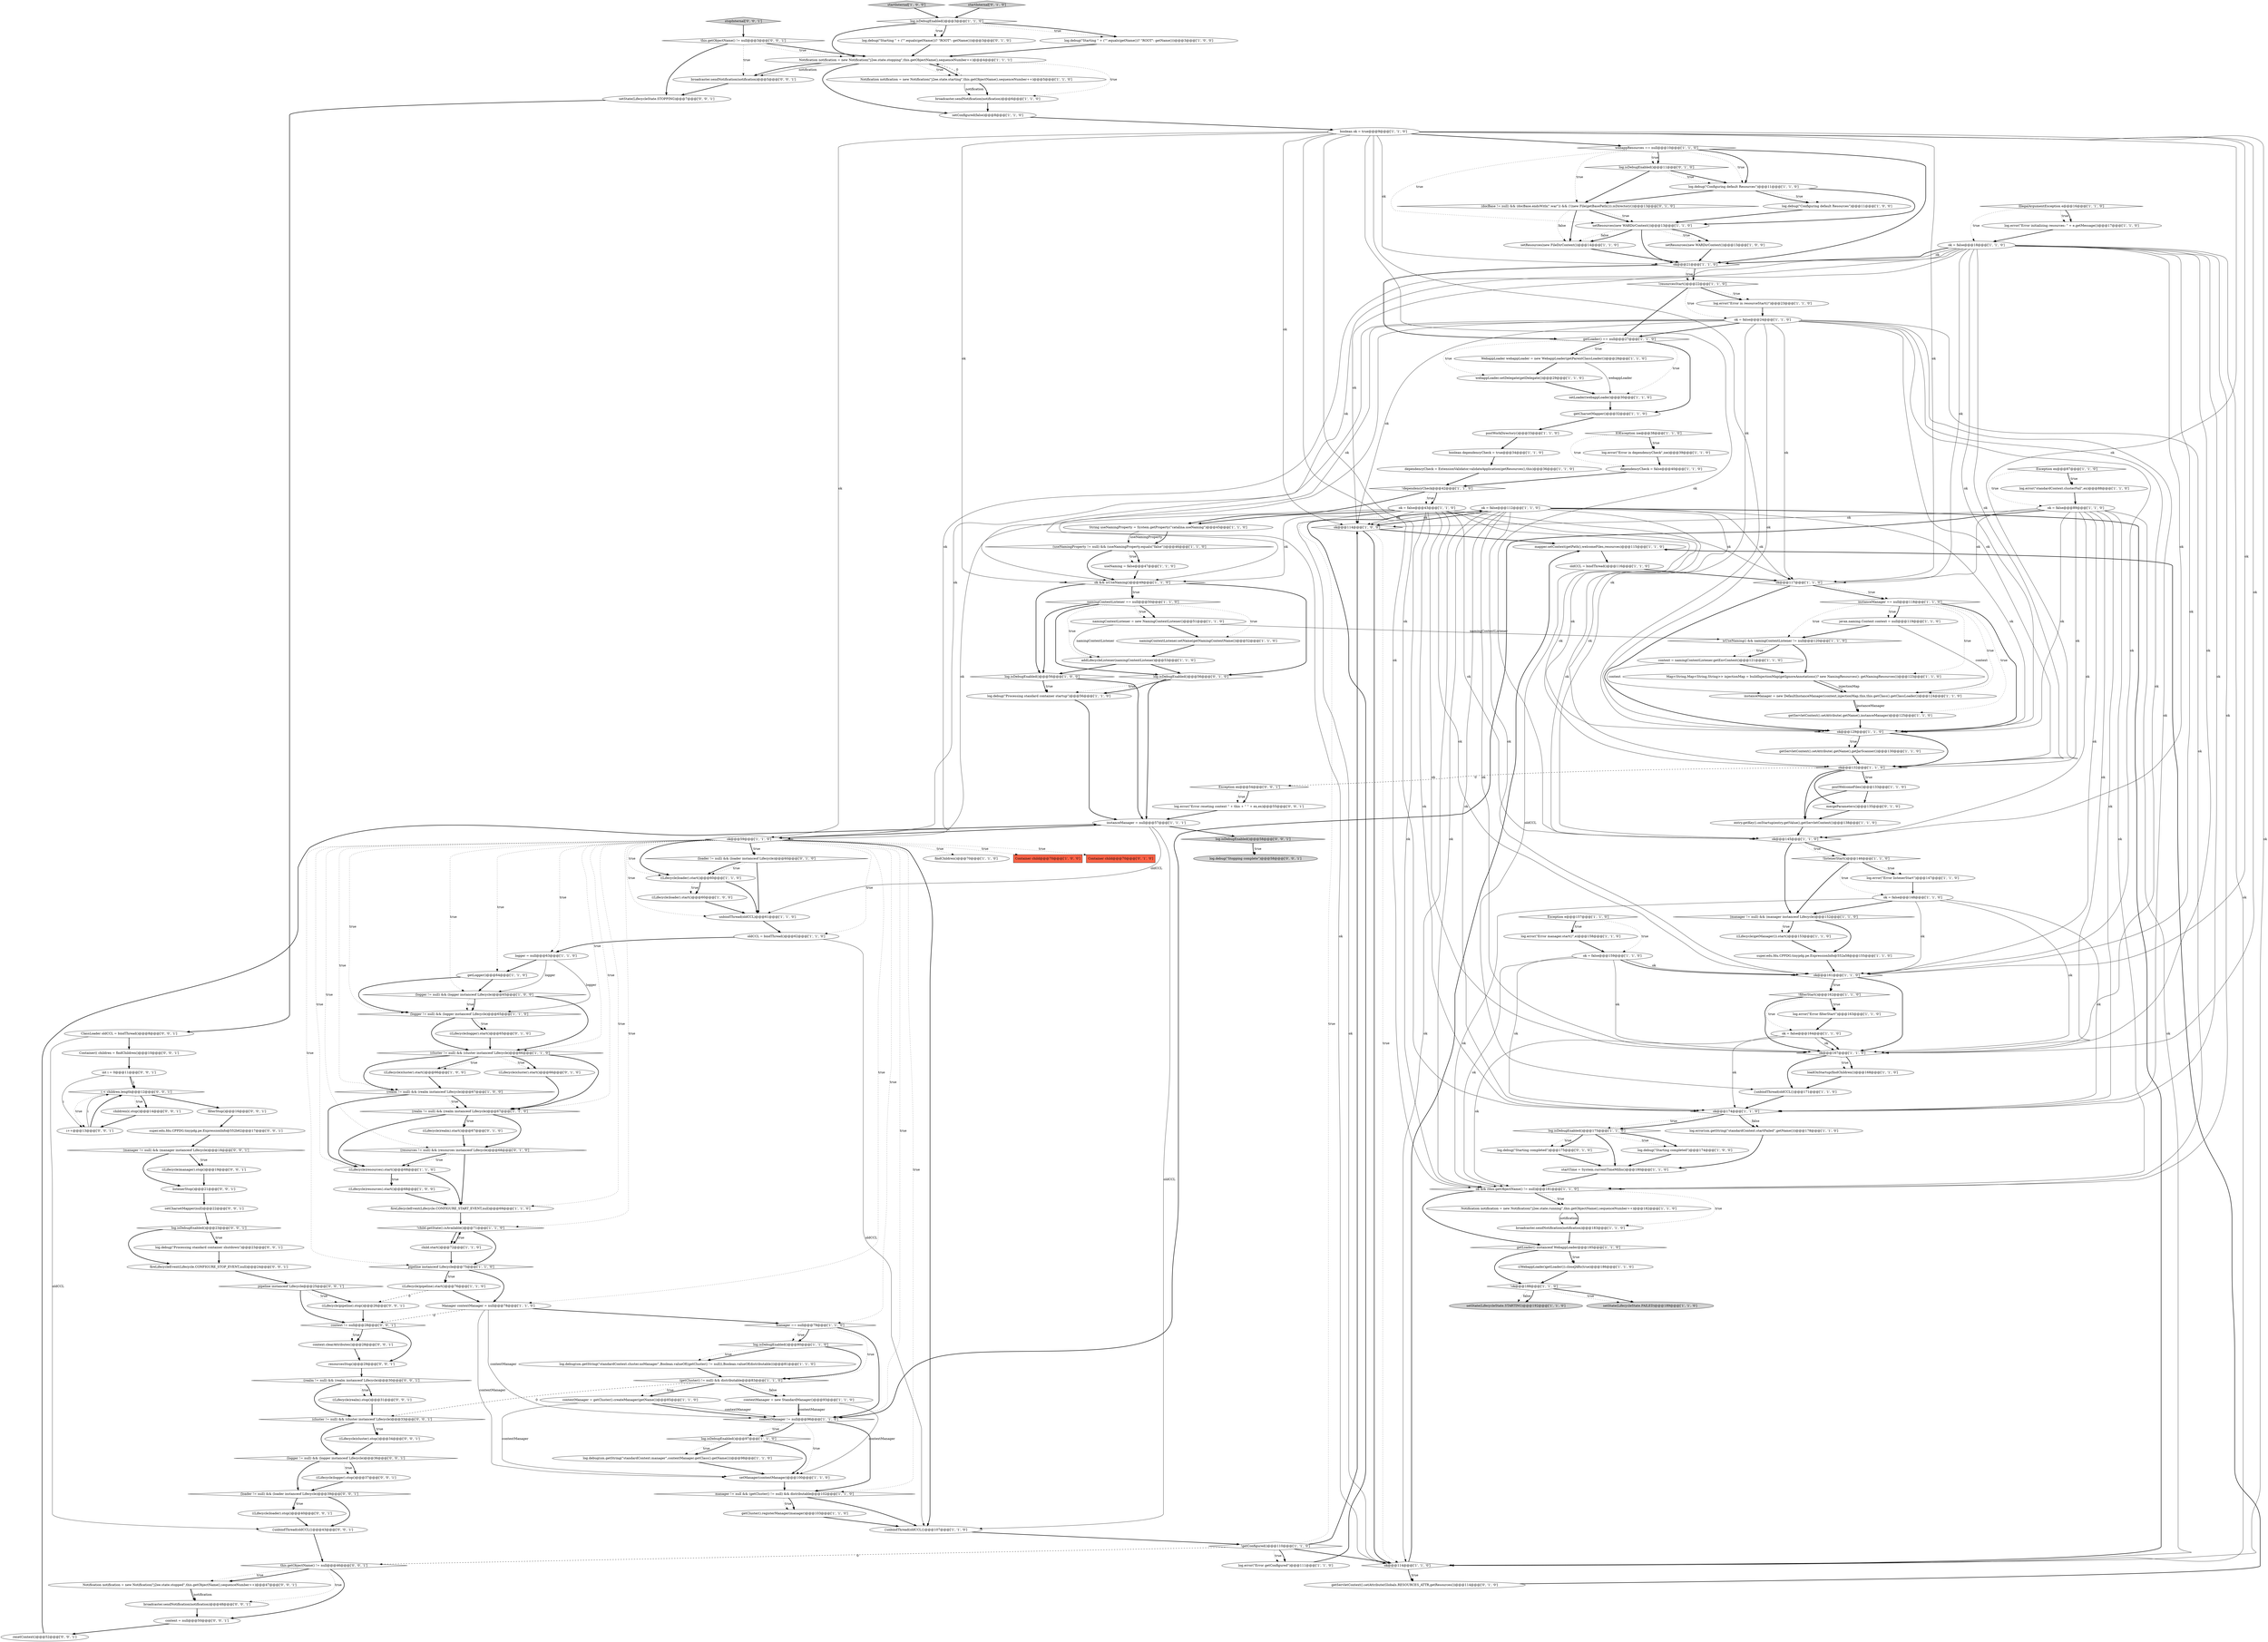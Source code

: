 digraph {
55 [style = filled, label = "log.error(\"Error filterStart\")@@@163@@@['1', '1', '0']", fillcolor = white, shape = ellipse image = "AAA0AAABBB1BBB"];
63 [style = filled, label = "{unbindThread(oldCCL)}@@@107@@@['1', '1', '0']", fillcolor = white, shape = ellipse image = "AAA0AAABBB1BBB"];
17 [style = filled, label = "((Lifecycle)getManager()).start()@@@153@@@['1', '1', '0']", fillcolor = white, shape = ellipse image = "AAA0AAABBB1BBB"];
92 [style = filled, label = "log.debug(sm.getString(\"standardContext.cluster.noManager\",Boolean.valueOf((getCluster() != null)),Boolean.valueOf(distributable)))@@@81@@@['1', '1', '0']", fillcolor = white, shape = ellipse image = "AAA0AAABBB1BBB"];
6 [style = filled, label = "log.isDebugEnabled()@@@56@@@['1', '0', '0']", fillcolor = white, shape = diamond image = "AAA0AAABBB1BBB"];
157 [style = filled, label = "Exception ex@@@54@@@['0', '0', '1']", fillcolor = white, shape = diamond image = "AAA0AAABBB3BBB"];
80 [style = filled, label = "findChildren()@@@70@@@['1', '1', '0']", fillcolor = white, shape = ellipse image = "AAA0AAABBB1BBB"];
130 [style = filled, label = "(logger != null) && (logger instanceof Lifecycle)@@@65@@@['1', '1', '0']", fillcolor = white, shape = diamond image = "AAA0AAABBB1BBB"];
18 [style = filled, label = "ok = false@@@112@@@['1', '1', '0']", fillcolor = white, shape = ellipse image = "AAA0AAABBB1BBB"];
33 [style = filled, label = "ok = false@@@43@@@['1', '1', '0']", fillcolor = white, shape = ellipse image = "AAA0AAABBB1BBB"];
90 [style = filled, label = "(cluster != null) && (cluster instanceof Lifecycle)@@@66@@@['1', '1', '0']", fillcolor = white, shape = diamond image = "AAA0AAABBB1BBB"];
82 [style = filled, label = "{unbindThread(oldCCL)}@@@171@@@['1', '1', '0']", fillcolor = white, shape = ellipse image = "AAA0AAABBB1BBB"];
162 [style = filled, label = "children(i(.stop()@@@14@@@['0', '0', '1']", fillcolor = white, shape = ellipse image = "AAA0AAABBB3BBB"];
67 [style = filled, label = "log.debug(\"Configuring default Resources\")@@@11@@@['1', '0', '0']", fillcolor = white, shape = ellipse image = "AAA0AAABBB1BBB"];
104 [style = filled, label = "log.isDebugEnabled()@@@175@@@['1', '1', '0']", fillcolor = white, shape = diamond image = "AAA0AAABBB1BBB"];
161 [style = filled, label = "i < children.length@@@12@@@['0', '0', '1']", fillcolor = white, shape = diamond image = "AAA0AAABBB3BBB"];
75 [style = filled, label = "getCharsetMapper()@@@32@@@['1', '1', '0']", fillcolor = white, shape = ellipse image = "AAA0AAABBB1BBB"];
123 [style = filled, label = "log.error(\"Error in resourceStart()\")@@@23@@@['1', '1', '0']", fillcolor = white, shape = ellipse image = "AAA0AAABBB1BBB"];
48 [style = filled, label = "!getConfigured()@@@110@@@['1', '1', '0']", fillcolor = white, shape = diamond image = "AAA0AAABBB1BBB"];
176 [style = filled, label = "listenerStop()@@@21@@@['0', '0', '1']", fillcolor = white, shape = ellipse image = "AAA0AAABBB3BBB"];
88 [style = filled, label = "log.error(sm.getString(\"standardContext.startFailed\",getName()))@@@178@@@['1', '1', '0']", fillcolor = white, shape = ellipse image = "AAA0AAABBB1BBB"];
189 [style = filled, label = "((Lifecycle)realm).stop()@@@31@@@['0', '0', '1']", fillcolor = white, shape = ellipse image = "AAA0AAABBB3BBB"];
147 [style = filled, label = "getServletContext().setAttribute(Globals.RESOURCES_ATTR,getResources())@@@114@@@['0', '1', '0']", fillcolor = white, shape = ellipse image = "AAA0AAABBB2BBB"];
173 [style = filled, label = "((Lifecycle)cluster).stop()@@@34@@@['0', '0', '1']", fillcolor = white, shape = ellipse image = "AAA0AAABBB3BBB"];
40 [style = filled, label = "(useNamingProperty != null) && (useNamingProperty.equals(\"false\"))@@@46@@@['1', '1', '0']", fillcolor = white, shape = diamond image = "AAA0AAABBB1BBB"];
12 [style = filled, label = "oldCCL = bindThread()@@@62@@@['1', '1', '0']", fillcolor = white, shape = ellipse image = "AAA0AAABBB1BBB"];
26 [style = filled, label = "log.debug(\"Starting completed\")@@@174@@@['1', '0', '0']", fillcolor = white, shape = ellipse image = "AAA0AAABBB1BBB"];
171 [style = filled, label = "log.error(\"Error reseting context \" + this + \" \" + ex,ex)@@@55@@@['0', '0', '1']", fillcolor = white, shape = ellipse image = "AAA0AAABBB3BBB"];
50 [style = filled, label = "Container child@@@70@@@['1', '0', '0']", fillcolor = tomato, shape = box image = "AAA0AAABBB1BBB"];
142 [style = filled, label = "log.debug(\"Starting \" + (\"\".equals(getName())? \"ROOT\": getName()))@@@3@@@['0', '1', '0']", fillcolor = white, shape = ellipse image = "AAA0AAABBB2BBB"];
74 [style = filled, label = "log.isDebugEnabled()@@@3@@@['1', '1', '0']", fillcolor = white, shape = diamond image = "AAA0AAABBB1BBB"];
121 [style = filled, label = "javax.naming.Context context = null@@@119@@@['1', '1', '0']", fillcolor = white, shape = ellipse image = "AAA0AAABBB1BBB"];
183 [style = filled, label = "(logger != null) && (logger instanceof Lifecycle)@@@36@@@['0', '0', '1']", fillcolor = white, shape = diamond image = "AAA0AAABBB3BBB"];
133 [style = filled, label = "instanceManager = new DefaultInstanceManager(context,injectionMap,this,this.getClass().getClassLoader())@@@124@@@['1', '1', '0']", fillcolor = white, shape = ellipse image = "AAA0AAABBB1BBB"];
66 [style = filled, label = "ok@@@114@@@['1', '0', '0']", fillcolor = white, shape = diamond image = "AAA0AAABBB1BBB"];
174 [style = filled, label = "resetContext()@@@52@@@['0', '0', '1']", fillcolor = white, shape = ellipse image = "AAA0AAABBB3BBB"];
7 [style = filled, label = "instanceManager == null@@@118@@@['1', '1', '0']", fillcolor = white, shape = diamond image = "AAA0AAABBB1BBB"];
187 [style = filled, label = "setCharsetMapper(null)@@@22@@@['0', '0', '1']", fillcolor = white, shape = ellipse image = "AAA0AAABBB3BBB"];
155 [style = filled, label = "broadcaster.sendNotification(notification)@@@5@@@['0', '0', '1']", fillcolor = white, shape = ellipse image = "AAA0AAABBB3BBB"];
164 [style = filled, label = "stopInternal['0', '0', '1']", fillcolor = lightgray, shape = diamond image = "AAA0AAABBB3BBB"];
120 [style = filled, label = "((Lifecycle)resources).start()@@@68@@@['1', '1', '0']", fillcolor = white, shape = ellipse image = "AAA0AAABBB1BBB"];
34 [style = filled, label = "startTime = System.currentTimeMillis()@@@180@@@['1', '1', '0']", fillcolor = white, shape = ellipse image = "AAA0AAABBB1BBB"];
56 [style = filled, label = "setManager(contextManager)@@@100@@@['1', '1', '0']", fillcolor = white, shape = ellipse image = "AAA0AAABBB1BBB"];
37 [style = filled, label = "IllegalArgumentException e@@@16@@@['1', '1', '0']", fillcolor = white, shape = diamond image = "AAA0AAABBB1BBB"];
105 [style = filled, label = "contextManager != null@@@96@@@['1', '1', '0']", fillcolor = white, shape = diamond image = "AAA0AAABBB1BBB"];
101 [style = filled, label = "setResources(new FileDirContext())@@@14@@@['1', '1', '0']", fillcolor = white, shape = ellipse image = "AAA0AAABBB1BBB"];
53 [style = filled, label = "ok = false@@@148@@@['1', '1', '0']", fillcolor = white, shape = ellipse image = "AAA0AAABBB1BBB"];
13 [style = filled, label = "!child.getState().isAvailable()@@@71@@@['1', '1', '0']", fillcolor = white, shape = diamond image = "AAA0AAABBB1BBB"];
41 [style = filled, label = "Notification notification = new Notification(\"j2ee.state.stopping\",this.getObjectName(),sequenceNumber++)@@@4@@@['1', '1', '1']", fillcolor = white, shape = ellipse image = "AAA0AAABBB1BBB"];
146 [style = filled, label = "log.debug(\"Starting completed\")@@@175@@@['0', '1', '0']", fillcolor = white, shape = ellipse image = "AAA0AAABBB2BBB"];
54 [style = filled, label = "WebappLoader webappLoader = new WebappLoader(getParentClassLoader())@@@28@@@['1', '1', '0']", fillcolor = white, shape = ellipse image = "AAA0AAABBB1BBB"];
79 [style = filled, label = "ok = false@@@18@@@['1', '1', '0']", fillcolor = white, shape = ellipse image = "AAA0AAABBB1BBB"];
150 [style = filled, label = "this.getObjectName() != null@@@3@@@['0', '0', '1']", fillcolor = white, shape = diamond image = "AAA0AAABBB3BBB"];
9 [style = filled, label = "ok@@@145@@@['1', '1', '0']", fillcolor = white, shape = diamond image = "AAA0AAABBB1BBB"];
140 [style = filled, label = "log.isDebugEnabled()@@@11@@@['0', '1', '0']", fillcolor = white, shape = diamond image = "AAA0AAABBB2BBB"];
14 [style = filled, label = "(realm != null) && (realm instanceof Lifecycle)@@@67@@@['1', '0', '0']", fillcolor = white, shape = diamond image = "AAA0AAABBB1BBB"];
98 [style = filled, label = "log.error(\"Error getConfigured\")@@@111@@@['1', '1', '0']", fillcolor = white, shape = ellipse image = "AAA0AAABBB1BBB"];
21 [style = filled, label = "useNaming = false@@@47@@@['1', '1', '0']", fillcolor = white, shape = ellipse image = "AAA0AAABBB1BBB"];
39 [style = filled, label = "startInternal['1', '0', '0']", fillcolor = lightgray, shape = diamond image = "AAA0AAABBB1BBB"];
62 [style = filled, label = "Map<String,Map<String,String>> injectionMap = buildInjectionMap(getIgnoreAnnotations()? new NamingResources(): getNamingResources())@@@123@@@['1', '1', '0']", fillcolor = white, shape = ellipse image = "AAA0AAABBB1BBB"];
154 [style = filled, label = "ClassLoader oldCCL = bindThread()@@@8@@@['0', '0', '1']", fillcolor = white, shape = ellipse image = "AAA0AAABBB3BBB"];
3 [style = filled, label = "!filterStart()@@@162@@@['1', '1', '0']", fillcolor = white, shape = diamond image = "AAA0AAABBB1BBB"];
15 [style = filled, label = "contextManager = getCluster().createManager(getName())@@@85@@@['1', '1', '0']", fillcolor = white, shape = ellipse image = "AAA0AAABBB1BBB"];
27 [style = filled, label = "log.debug(sm.getString(\"standardContext.manager\",contextManager.getClass().getName()))@@@98@@@['1', '1', '0']", fillcolor = white, shape = ellipse image = "AAA0AAABBB1BBB"];
72 [style = filled, label = "log.error(\"Error initializing resources: \" + e.getMessage())@@@17@@@['1', '1', '0']", fillcolor = white, shape = ellipse image = "AAA0AAABBB1BBB"];
100 [style = filled, label = "getCluster().registerManager(manager)@@@103@@@['1', '1', '0']", fillcolor = white, shape = ellipse image = "AAA0AAABBB1BBB"];
16 [style = filled, label = "((Lifecycle)pipeline).start()@@@76@@@['1', '1', '0']", fillcolor = white, shape = ellipse image = "AAA0AAABBB1BBB"];
134 [style = filled, label = "log.isDebugEnabled()@@@56@@@['0', '1', '0']", fillcolor = white, shape = diamond image = "AAA0AAABBB2BBB"];
119 [style = filled, label = "manager != null && (getCluster() != null) && distributable@@@102@@@['1', '1', '0']", fillcolor = white, shape = diamond image = "AAA0AAABBB1BBB"];
153 [style = filled, label = "log.debug(\"Stopping complete\")@@@58@@@['0', '0', '1']", fillcolor = lightgray, shape = ellipse image = "AAA0AAABBB3BBB"];
99 [style = filled, label = "(getCluster() != null) && distributable@@@83@@@['1', '1', '0']", fillcolor = white, shape = diamond image = "AAA0AAABBB1BBB"];
168 [style = filled, label = "((Lifecycle)pipeline).stop()@@@26@@@['0', '0', '1']", fillcolor = white, shape = ellipse image = "AAA0AAABBB3BBB"];
49 [style = filled, label = "mapper.setContext(getPath(),welcomeFiles,resources)@@@115@@@['1', '1', '0']", fillcolor = white, shape = ellipse image = "AAA0AAABBB1BBB"];
143 [style = filled, label = "mergeParameters()@@@135@@@['0', '1', '0']", fillcolor = white, shape = ellipse image = "AAA1AAABBB2BBB"];
160 [style = filled, label = "log.isDebugEnabled()@@@58@@@['0', '0', '1']", fillcolor = lightgray, shape = diamond image = "AAA0AAABBB3BBB"];
129 [style = filled, label = "log.debug(\"Processing standard container startup\")@@@56@@@['1', '1', '0']", fillcolor = white, shape = ellipse image = "AAA0AAABBB1BBB"];
22 [style = filled, label = "!listenerStart()@@@146@@@['1', '1', '0']", fillcolor = white, shape = diamond image = "AAA0AAABBB1BBB"];
145 [style = filled, label = "Container child@@@70@@@['0', '1', '0']", fillcolor = tomato, shape = box image = "AAA0AAABBB2BBB"];
70 [style = filled, label = "ok@@@129@@@['1', '1', '0']", fillcolor = white, shape = diamond image = "AAA0AAABBB1BBB"];
19 [style = filled, label = "ok && isUseNaming()@@@49@@@['1', '1', '0']", fillcolor = white, shape = diamond image = "AAA0AAABBB1BBB"];
30 [style = filled, label = "namingContextListener == null@@@50@@@['1', '1', '0']", fillcolor = white, shape = diamond image = "AAA0AAABBB1BBB"];
141 [style = filled, label = "(loader != null) && (loader instanceof Lifecycle)@@@60@@@['0', '1', '0']", fillcolor = white, shape = diamond image = "AAA0AAABBB2BBB"];
180 [style = filled, label = "{unbindThread(oldCCL)}@@@43@@@['0', '0', '1']", fillcolor = white, shape = ellipse image = "AAA0AAABBB3BBB"];
1 [style = filled, label = "setState(LifecycleState.FAILED)@@@189@@@['1', '1', '0']", fillcolor = lightgray, shape = ellipse image = "AAA0AAABBB1BBB"];
36 [style = filled, label = "isUseNaming() && namingContextListener != null@@@120@@@['1', '1', '0']", fillcolor = white, shape = diamond image = "AAA0AAABBB1BBB"];
77 [style = filled, label = "Exception e@@@157@@@['1', '1', '0']", fillcolor = white, shape = diamond image = "AAA0AAABBB1BBB"];
166 [style = filled, label = "filterStop()@@@16@@@['0', '0', '1']", fillcolor = white, shape = ellipse image = "AAA0AAABBB3BBB"];
45 [style = filled, label = "namingContextListener = new NamingContextListener()@@@51@@@['1', '1', '0']", fillcolor = white, shape = ellipse image = "AAA0AAABBB1BBB"];
89 [style = filled, label = "Notification notification = new Notification(\"j2ee.state.running\",this.getObjectName(),sequenceNumber++)@@@182@@@['1', '1', '0']", fillcolor = white, shape = ellipse image = "AAA0AAABBB1BBB"];
84 [style = filled, label = "log.error(\"Error in dependencyCheck\",ioe)@@@39@@@['1', '1', '0']", fillcolor = white, shape = ellipse image = "AAA0AAABBB1BBB"];
76 [style = filled, label = "super.edu.fdu.CPPDG.tinypdg.pe.ExpressionInfo@552a58@@@155@@@['1', '1', '0']", fillcolor = white, shape = ellipse image = "AAA0AAABBB1BBB"];
32 [style = filled, label = "ok@@@132@@@['1', '1', '0']", fillcolor = white, shape = diamond image = "AAA0AAABBB1BBB"];
64 [style = filled, label = "!ok@@@188@@@['1', '1', '0']", fillcolor = white, shape = diamond image = "AAA0AAABBB1BBB"];
115 [style = filled, label = "instanceManager = null@@@57@@@['1', '1', '1']", fillcolor = white, shape = ellipse image = "AAA0AAABBB1BBB"];
103 [style = filled, label = "loadOnStartup(findChildren())@@@168@@@['1', '1', '0']", fillcolor = white, shape = ellipse image = "AAA0AAABBB1BBB"];
126 [style = filled, label = "ok = false@@@24@@@['1', '1', '0']", fillcolor = white, shape = ellipse image = "AAA0AAABBB1BBB"];
148 [style = filled, label = "fireLifecycleEvent(Lifecycle.CONFIGURE_STOP_EVENT,null)@@@24@@@['0', '0', '1']", fillcolor = white, shape = ellipse image = "AAA0AAABBB3BBB"];
159 [style = filled, label = "((Lifecycle)logger).stop()@@@37@@@['0', '0', '1']", fillcolor = white, shape = ellipse image = "AAA0AAABBB3BBB"];
71 [style = filled, label = "setResources(new WARDirContext())@@@13@@@['1', '0', '0']", fillcolor = white, shape = ellipse image = "AAA0AAABBB1BBB"];
165 [style = filled, label = "broadcaster.sendNotification(notification)@@@48@@@['0', '0', '1']", fillcolor = white, shape = ellipse image = "AAA0AAABBB3BBB"];
107 [style = filled, label = "Exception ex@@@87@@@['1', '1', '0']", fillcolor = white, shape = diamond image = "AAA0AAABBB1BBB"];
0 [style = filled, label = "namingContextListener.setName(getNamingContextName())@@@52@@@['1', '1', '0']", fillcolor = white, shape = ellipse image = "AAA0AAABBB1BBB"];
185 [style = filled, label = "(cluster != null) && (cluster instanceof Lifecycle)@@@33@@@['0', '0', '1']", fillcolor = white, shape = diamond image = "AAA0AAABBB3BBB"];
137 [style = filled, label = "(docBase != null) && (docBase.endsWith(\".war\")) && (!(new File(getBasePath())).isDirectory())@@@13@@@['0', '1', '0']", fillcolor = white, shape = diamond image = "AAA0AAABBB2BBB"];
4 [style = filled, label = "ok@@@167@@@['1', '1', '0']", fillcolor = white, shape = diamond image = "AAA0AAABBB1BBB"];
111 [style = filled, label = "ok@@@114@@@['1', '1', '0']", fillcolor = white, shape = diamond image = "AAA0AAABBB1BBB"];
124 [style = filled, label = "(logger != null) && (logger instanceof Lifecycle)@@@65@@@['1', '0', '0']", fillcolor = white, shape = diamond image = "AAA0AAABBB1BBB"];
87 [style = filled, label = "!dependencyCheck@@@42@@@['1', '1', '0']", fillcolor = white, shape = diamond image = "AAA0AAABBB1BBB"];
59 [style = filled, label = "log.error(\"standardContext.clusterFail\",ex)@@@88@@@['1', '1', '0']", fillcolor = white, shape = ellipse image = "AAA0AAABBB1BBB"];
169 [style = filled, label = "context.clearAttributes()@@@28@@@['0', '0', '1']", fillcolor = white, shape = ellipse image = "AAA0AAABBB3BBB"];
95 [style = filled, label = "Notification notification = new Notification(\"j2ee.state.starting\",this.getObjectName(),sequenceNumber++)@@@5@@@['1', '1', '0']", fillcolor = white, shape = ellipse image = "AAA0AAABBB1BBB"];
131 [style = filled, label = "unbindThread(oldCCL)@@@61@@@['1', '1', '0']", fillcolor = white, shape = ellipse image = "AAA0AAABBB1BBB"];
78 [style = filled, label = "fireLifecycleEvent(Lifecycle.CONFIGURE_START_EVENT,null)@@@69@@@['1', '1', '0']", fillcolor = white, shape = ellipse image = "AAA0AAABBB1BBB"];
149 [style = filled, label = "Notification notification = new Notification(\"j2ee.state.stopped\",this.getObjectName(),sequenceNumber++)@@@47@@@['0', '0', '1']", fillcolor = white, shape = ellipse image = "AAA0AAABBB3BBB"];
186 [style = filled, label = "context = null@@@50@@@['0', '0', '1']", fillcolor = white, shape = ellipse image = "AAA0AAABBB3BBB"];
156 [style = filled, label = "log.isDebugEnabled()@@@23@@@['0', '0', '1']", fillcolor = white, shape = diamond image = "AAA0AAABBB3BBB"];
96 [style = filled, label = "IOException ioe@@@38@@@['1', '1', '0']", fillcolor = white, shape = diamond image = "AAA0AAABBB1BBB"];
128 [style = filled, label = "((WebappLoader)getLoader()).closeJARs(true)@@@186@@@['1', '1', '0']", fillcolor = white, shape = ellipse image = "AAA0AAABBB1BBB"];
127 [style = filled, label = "setState(LifecycleState.STARTING)@@@192@@@['1', '1', '0']", fillcolor = lightgray, shape = ellipse image = "AAA0AAABBB1BBB"];
35 [style = filled, label = "((Lifecycle)loader).start()@@@60@@@['1', '0', '0']", fillcolor = white, shape = ellipse image = "AAA0AAABBB1BBB"];
65 [style = filled, label = "context = namingContextListener.getEnvContext()@@@121@@@['1', '1', '0']", fillcolor = white, shape = ellipse image = "AAA0AAABBB1BBB"];
138 [style = filled, label = "(resources != null) && (resources instanceof Lifecycle)@@@68@@@['0', '1', '0']", fillcolor = white, shape = diamond image = "AAA0AAABBB2BBB"];
110 [style = filled, label = "log.isDebugEnabled()@@@97@@@['1', '1', '0']", fillcolor = white, shape = diamond image = "AAA0AAABBB1BBB"];
81 [style = filled, label = "manager == null@@@79@@@['1', '1', '0']", fillcolor = white, shape = diamond image = "AAA0AAABBB1BBB"];
158 [style = filled, label = "Container(( children = findChildren()@@@10@@@['0', '0', '1']", fillcolor = white, shape = ellipse image = "AAA0AAABBB3BBB"];
51 [style = filled, label = "entry.getKey().onStartup(entry.getValue(),getServletContext())@@@138@@@['1', '1', '0']", fillcolor = white, shape = ellipse image = "AAA0AAABBB1BBB"];
132 [style = filled, label = "getLogger()@@@64@@@['1', '1', '0']", fillcolor = white, shape = ellipse image = "AAA0AAABBB1BBB"];
144 [style = filled, label = "startInternal['0', '1', '0']", fillcolor = lightgray, shape = diamond image = "AAA0AAABBB2BBB"];
172 [style = filled, label = "((Lifecycle)manager).stop()@@@19@@@['0', '0', '1']", fillcolor = white, shape = ellipse image = "AAA0AAABBB3BBB"];
167 [style = filled, label = "int i = 0@@@11@@@['0', '0', '1']", fillcolor = white, shape = ellipse image = "AAA0AAABBB3BBB"];
177 [style = filled, label = "(manager != null) && (manager instanceof Lifecycle)@@@18@@@['0', '0', '1']", fillcolor = white, shape = diamond image = "AAA0AAABBB3BBB"];
60 [style = filled, label = "ok@@@161@@@['1', '1', '0']", fillcolor = white, shape = diamond image = "AAA0AAABBB1BBB"];
113 [style = filled, label = "ok@@@174@@@['1', '1', '0']", fillcolor = white, shape = diamond image = "AAA0AAABBB1BBB"];
73 [style = filled, label = "postWelcomeFiles()@@@133@@@['1', '1', '0']", fillcolor = white, shape = ellipse image = "AAA0AAABBB1BBB"];
139 [style = filled, label = "((Lifecycle)logger).start()@@@65@@@['0', '1', '0']", fillcolor = white, shape = ellipse image = "AAA0AAABBB2BBB"];
52 [style = filled, label = "getLoader() == null@@@27@@@['1', '1', '0']", fillcolor = white, shape = diamond image = "AAA0AAABBB1BBB"];
11 [style = filled, label = "getLoader() instanceof WebappLoader@@@185@@@['1', '1', '0']", fillcolor = white, shape = diamond image = "AAA0AAABBB1BBB"];
102 [style = filled, label = "Manager contextManager = null@@@78@@@['1', '1', '0']", fillcolor = white, shape = ellipse image = "AAA0AAABBB1BBB"];
85 [style = filled, label = "log.error(\"Error manager.start()\",e)@@@158@@@['1', '1', '0']", fillcolor = white, shape = ellipse image = "AAA0AAABBB1BBB"];
109 [style = filled, label = "(manager != null) && (manager instanceof Lifecycle)@@@152@@@['1', '1', '0']", fillcolor = white, shape = diamond image = "AAA0AAABBB1BBB"];
97 [style = filled, label = "ok = false@@@89@@@['1', '1', '0']", fillcolor = white, shape = ellipse image = "AAA0AAABBB1BBB"];
58 [style = filled, label = "String useNamingProperty = System.getProperty(\"catalina.useNaming\")@@@45@@@['1', '1', '0']", fillcolor = white, shape = ellipse image = "AAA0AAABBB1BBB"];
181 [style = filled, label = "context != null@@@28@@@['0', '0', '1']", fillcolor = white, shape = diamond image = "AAA0AAABBB3BBB"];
69 [style = filled, label = "oldCCL = bindThread()@@@116@@@['1', '1', '0']", fillcolor = white, shape = ellipse image = "AAA0AAABBB1BBB"];
38 [style = filled, label = "ok && (this.getObjectName() != null)@@@181@@@['1', '1', '0']", fillcolor = white, shape = diamond image = "AAA0AAABBB1BBB"];
10 [style = filled, label = "!resourcesStart()@@@22@@@['1', '1', '0']", fillcolor = white, shape = diamond image = "AAA0AAABBB1BBB"];
83 [style = filled, label = "dependencyCheck = false@@@40@@@['1', '1', '0']", fillcolor = white, shape = ellipse image = "AAA0AAABBB1BBB"];
188 [style = filled, label = "log.debug(\"Processing standard container shutdown\")@@@23@@@['0', '0', '1']", fillcolor = white, shape = ellipse image = "AAA0AAABBB3BBB"];
68 [style = filled, label = "log.debug(\"Starting \" + (\"\".equals(getName())? \"ROOT\": getName()))@@@3@@@['1', '0', '0']", fillcolor = white, shape = ellipse image = "AAA0AAABBB1BBB"];
93 [style = filled, label = "contextManager = new StandardManager()@@@93@@@['1', '1', '0']", fillcolor = white, shape = ellipse image = "AAA0AAABBB1BBB"];
20 [style = filled, label = "ok@@@117@@@['1', '1', '0']", fillcolor = white, shape = diamond image = "AAA0AAABBB1BBB"];
24 [style = filled, label = "boolean ok = true@@@9@@@['1', '1', '0']", fillcolor = white, shape = ellipse image = "AAA0AAABBB1BBB"];
46 [style = filled, label = "((Lifecycle)cluster).start()@@@66@@@['1', '0', '0']", fillcolor = white, shape = ellipse image = "AAA0AAABBB1BBB"];
178 [style = filled, label = "pipeline instanceof Lifecycle@@@25@@@['0', '0', '1']", fillcolor = white, shape = diamond image = "AAA0AAABBB3BBB"];
91 [style = filled, label = "dependencyCheck = ExtensionValidator.validateApplication(getResources(),this)@@@36@@@['1', '1', '0']", fillcolor = white, shape = ellipse image = "AAA0AAABBB1BBB"];
116 [style = filled, label = "log.isDebugEnabled()@@@80@@@['1', '1', '0']", fillcolor = white, shape = diamond image = "AAA0AAABBB1BBB"];
25 [style = filled, label = "broadcaster.sendNotification(notification)@@@183@@@['1', '1', '0']", fillcolor = white, shape = ellipse image = "AAA0AAABBB1BBB"];
135 [style = filled, label = "((Lifecycle)cluster).start()@@@66@@@['0', '1', '0']", fillcolor = white, shape = ellipse image = "AAA0AAABBB2BBB"];
44 [style = filled, label = "broadcaster.sendNotification(notification)@@@6@@@['1', '1', '0']", fillcolor = white, shape = ellipse image = "AAA0AAABBB1BBB"];
136 [style = filled, label = "((Lifecycle)realm).start()@@@67@@@['0', '1', '0']", fillcolor = white, shape = ellipse image = "AAA0AAABBB2BBB"];
163 [style = filled, label = "(realm != null) && (realm instanceof Lifecycle)@@@30@@@['0', '0', '1']", fillcolor = white, shape = diamond image = "AAA0AAABBB3BBB"];
175 [style = filled, label = "i++@@@13@@@['0', '0', '1']", fillcolor = white, shape = ellipse image = "AAA0AAABBB3BBB"];
8 [style = filled, label = "logger = null@@@63@@@['1', '1', '0']", fillcolor = white, shape = ellipse image = "AAA0AAABBB1BBB"];
182 [style = filled, label = "(loader != null) && (loader instanceof Lifecycle)@@@39@@@['0', '0', '1']", fillcolor = white, shape = diamond image = "AAA0AAABBB3BBB"];
5 [style = filled, label = "pipeline instanceof Lifecycle@@@75@@@['1', '1', '0']", fillcolor = white, shape = diamond image = "AAA0AAABBB1BBB"];
122 [style = filled, label = "webappLoader.setDelegate(getDelegate())@@@29@@@['1', '1', '0']", fillcolor = white, shape = ellipse image = "AAA0AAABBB1BBB"];
184 [style = filled, label = "this.getObjectName() != null@@@46@@@['0', '0', '1']", fillcolor = white, shape = diamond image = "AAA0AAABBB3BBB"];
170 [style = filled, label = "resourcesStop()@@@29@@@['0', '0', '1']", fillcolor = white, shape = ellipse image = "AAA0AAABBB3BBB"];
43 [style = filled, label = "ok = false@@@159@@@['1', '1', '0']", fillcolor = white, shape = ellipse image = "AAA0AAABBB1BBB"];
114 [style = filled, label = "child.start()@@@72@@@['1', '1', '0']", fillcolor = white, shape = ellipse image = "AAA0AAABBB1BBB"];
57 [style = filled, label = "((Lifecycle)resources).start()@@@68@@@['1', '0', '0']", fillcolor = white, shape = ellipse image = "AAA0AAABBB1BBB"];
125 [style = filled, label = "ok@@@21@@@['1', '1', '0']", fillcolor = white, shape = diamond image = "AAA0AAABBB1BBB"];
112 [style = filled, label = "log.error(\"Error listenerStart\")@@@147@@@['1', '1', '0']", fillcolor = white, shape = ellipse image = "AAA0AAABBB1BBB"];
31 [style = filled, label = "addLifecycleListener(namingContextListener)@@@53@@@['1', '1', '0']", fillcolor = white, shape = ellipse image = "AAA0AAABBB1BBB"];
179 [style = filled, label = "super.edu.fdu.CPPDG.tinypdg.pe.ExpressionInfo@552b62@@@17@@@['0', '0', '1']", fillcolor = white, shape = ellipse image = "AAA0AAABBB3BBB"];
151 [style = filled, label = "setState(LifecycleState.STOPPING)@@@7@@@['0', '0', '1']", fillcolor = white, shape = ellipse image = "AAA0AAABBB3BBB"];
42 [style = filled, label = "setConfigured(false)@@@8@@@['1', '1', '0']", fillcolor = white, shape = ellipse image = "AAA0AAABBB1BBB"];
61 [style = filled, label = "((Lifecycle)loader).start()@@@60@@@['1', '1', '0']", fillcolor = white, shape = ellipse image = "AAA0AAABBB1BBB"];
106 [style = filled, label = "log.debug(\"Configuring default Resources\")@@@11@@@['1', '1', '0']", fillcolor = white, shape = ellipse image = "AAA0AAABBB1BBB"];
2 [style = filled, label = "getServletContext().setAttribute(.getName(),instanceManager)@@@125@@@['1', '1', '0']", fillcolor = white, shape = ellipse image = "AAA0AAABBB1BBB"];
94 [style = filled, label = "setResources(new WARDirContext())@@@13@@@['1', '1', '0']", fillcolor = white, shape = ellipse image = "AAA0AAABBB1BBB"];
152 [style = filled, label = "((Lifecycle)loader).stop()@@@40@@@['0', '0', '1']", fillcolor = white, shape = ellipse image = "AAA0AAABBB3BBB"];
86 [style = filled, label = "(realm != null) && (realm instanceof Lifecycle)@@@67@@@['1', '1', '0']", fillcolor = white, shape = diamond image = "AAA0AAABBB1BBB"];
117 [style = filled, label = "boolean dependencyCheck = true@@@34@@@['1', '1', '0']", fillcolor = white, shape = ellipse image = "AAA0AAABBB1BBB"];
118 [style = filled, label = "ok@@@59@@@['1', '1', '0']", fillcolor = white, shape = diamond image = "AAA0AAABBB1BBB"];
28 [style = filled, label = "webappResources == null@@@10@@@['1', '1', '0']", fillcolor = white, shape = diamond image = "AAA0AAABBB1BBB"];
23 [style = filled, label = "ok = false@@@164@@@['1', '1', '0']", fillcolor = white, shape = ellipse image = "AAA0AAABBB1BBB"];
29 [style = filled, label = "getServletContext().setAttribute(.getName(),getJarScanner())@@@130@@@['1', '1', '0']", fillcolor = white, shape = ellipse image = "AAA0AAABBB1BBB"];
108 [style = filled, label = "setLoader(webappLoader)@@@30@@@['1', '1', '0']", fillcolor = white, shape = ellipse image = "AAA0AAABBB1BBB"];
47 [style = filled, label = "postWorkDirectory()@@@33@@@['1', '1', '0']", fillcolor = white, shape = ellipse image = "AAA0AAABBB1BBB"];
157->171 [style = bold, label=""];
19->6 [style = bold, label=""];
20->7 [style = bold, label=""];
44->42 [style = bold, label=""];
90->46 [style = bold, label=""];
146->34 [style = bold, label=""];
141->61 [style = bold, label=""];
54->108 [style = solid, label="webappLoader"];
140->106 [style = bold, label=""];
89->25 [style = solid, label="notification"];
45->0 [style = bold, label=""];
183->159 [style = bold, label=""];
18->66 [style = solid, label="ok"];
64->1 [style = dotted, label="true"];
133->2 [style = bold, label=""];
34->38 [style = bold, label=""];
144->74 [style = bold, label=""];
181->169 [style = dotted, label="true"];
48->98 [style = bold, label=""];
85->43 [style = bold, label=""];
118->130 [style = dotted, label="true"];
30->31 [style = dotted, label="true"];
19->134 [style = bold, label=""];
115->160 [style = bold, label=""];
125->10 [style = bold, label=""];
31->134 [style = bold, label=""];
53->60 [style = solid, label="ok"];
71->125 [style = bold, label=""];
32->73 [style = bold, label=""];
32->51 [style = bold, label=""];
126->4 [style = solid, label="ok"];
161->162 [style = bold, label=""];
102->81 [style = bold, label=""];
79->70 [style = solid, label="ok"];
11->128 [style = dotted, label="true"];
69->82 [style = solid, label="oldCCL"];
79->20 [style = solid, label="ok"];
61->131 [style = bold, label=""];
137->94 [style = bold, label=""];
107->59 [style = dotted, label="true"];
33->32 [style = solid, label="ok"];
74->142 [style = bold, label=""];
113->104 [style = dotted, label="true"];
86->136 [style = bold, label=""];
13->114 [style = dotted, label="true"];
86->120 [style = bold, label=""];
97->60 [style = solid, label="ok"];
22->112 [style = dotted, label="true"];
48->18 [style = dotted, label="true"];
74->142 [style = dotted, label="true"];
70->29 [style = dotted, label="true"];
24->113 [style = solid, label="ok"];
64->127 [style = dotted, label="false"];
97->9 [style = solid, label="ok"];
118->61 [style = dotted, label="true"];
87->33 [style = dotted, label="true"];
7->121 [style = bold, label=""];
18->60 [style = solid, label="ok"];
58->40 [style = bold, label=""];
99->15 [style = bold, label=""];
118->86 [style = dotted, label="true"];
104->34 [style = bold, label=""];
54->122 [style = bold, label=""];
164->150 [style = bold, label=""];
90->135 [style = dotted, label="true"];
68->41 [style = bold, label=""];
43->60 [style = bold, label=""];
126->9 [style = solid, label="ok"];
126->66 [style = solid, label="ok"];
42->24 [style = bold, label=""];
186->174 [style = bold, label=""];
47->117 [style = bold, label=""];
14->86 [style = dotted, label="true"];
43->4 [style = solid, label="ok"];
18->20 [style = solid, label="ok"];
141->131 [style = bold, label=""];
134->129 [style = dotted, label="true"];
116->92 [style = bold, label=""];
177->172 [style = bold, label=""];
74->68 [style = dotted, label="true"];
7->36 [style = dotted, label="true"];
52->122 [style = dotted, label="true"];
26->34 [style = bold, label=""];
18->32 [style = solid, label="ok"];
18->66 [style = bold, label=""];
84->83 [style = bold, label=""];
40->21 [style = dotted, label="true"];
12->8 [style = bold, label=""];
79->9 [style = solid, label="ok"];
70->32 [style = bold, label=""];
98->18 [style = bold, label=""];
38->25 [style = dotted, label="true"];
9->22 [style = bold, label=""];
94->101 [style = bold, label=""];
41->155 [style = bold, label=""];
106->137 [style = bold, label=""];
185->183 [style = bold, label=""];
28->137 [style = dotted, label="true"];
28->106 [style = dotted, label="true"];
109->17 [style = bold, label=""];
10->126 [style = dotted, label="true"];
182->152 [style = dotted, label="true"];
182->180 [style = bold, label=""];
118->12 [style = dotted, label="true"];
177->172 [style = dotted, label="true"];
118->63 [style = bold, label=""];
24->70 [style = solid, label="ok"];
117->91 [style = bold, label=""];
179->177 [style = bold, label=""];
23->38 [style = solid, label="ok"];
79->125 [style = solid, label="ok"];
115->131 [style = solid, label="oldCCL"];
163->189 [style = dotted, label="true"];
123->126 [style = bold, label=""];
184->165 [style = dotted, label="true"];
15->105 [style = solid, label="contextManager"];
67->94 [style = bold, label=""];
19->30 [style = dotted, label="true"];
92->99 [style = bold, label=""];
62->133 [style = bold, label=""];
118->105 [style = dotted, label="true"];
129->115 [style = bold, label=""];
45->36 [style = solid, label="namingContextListener"];
38->89 [style = bold, label=""];
69->20 [style = bold, label=""];
16->102 [style = bold, label=""];
121->36 [style = bold, label=""];
60->4 [style = bold, label=""];
184->149 [style = dotted, label="true"];
102->56 [style = solid, label="contextManager"];
94->71 [style = dotted, label="true"];
14->86 [style = bold, label=""];
161->162 [style = dotted, label="true"];
171->115 [style = bold, label=""];
137->94 [style = dotted, label="true"];
18->70 [style = solid, label="ok"];
9->109 [style = bold, label=""];
178->168 [style = bold, label=""];
39->74 [style = bold, label=""];
43->60 [style = solid, label="ok"];
118->141 [style = dotted, label="true"];
65->62 [style = bold, label=""];
24->118 [style = solid, label="ok"];
119->100 [style = dotted, label="true"];
31->6 [style = bold, label=""];
65->133 [style = solid, label="context"];
64->127 [style = bold, label=""];
189->185 [style = bold, label=""];
11->64 [style = bold, label=""];
33->4 [style = solid, label="ok"];
20->7 [style = dotted, label="true"];
130->139 [style = dotted, label="true"];
165->186 [style = bold, label=""];
162->175 [style = bold, label=""];
64->1 [style = bold, label=""];
7->70 [style = bold, label=""];
23->4 [style = bold, label=""];
183->182 [style = bold, label=""];
79->66 [style = solid, label="ok"];
160->153 [style = dotted, label="true"];
73->143 [style = bold, label=""];
119->100 [style = bold, label=""];
151->154 [style = bold, label=""];
156->188 [style = dotted, label="true"];
28->125 [style = bold, label=""];
32->143 [style = bold, label=""];
24->19 [style = solid, label="ok"];
102->105 [style = solid, label="contextManager"];
24->9 [style = solid, label="ok"];
6->129 [style = bold, label=""];
79->111 [style = solid, label="ok"];
28->140 [style = dotted, label="true"];
82->113 [style = bold, label=""];
133->2 [style = solid, label="instanceManager"];
97->66 [style = solid, label="ok"];
12->63 [style = solid, label="oldCCL"];
113->88 [style = dotted, label="false"];
79->38 [style = solid, label="ok"];
110->27 [style = dotted, label="true"];
107->97 [style = dotted, label="true"];
100->63 [style = bold, label=""];
118->13 [style = dotted, label="true"];
74->68 [style = bold, label=""];
159->182 [style = bold, label=""];
32->157 [style = dashed, label="0"];
132->124 [style = bold, label=""];
187->156 [style = bold, label=""];
184->186 [style = bold, label=""];
132->130 [style = bold, label=""];
106->94 [style = bold, label=""];
134->115 [style = bold, label=""];
89->25 [style = bold, label=""];
24->38 [style = solid, label="ok"];
178->168 [style = dotted, label="true"];
155->151 [style = bold, label=""];
61->35 [style = dotted, label="true"];
142->41 [style = bold, label=""];
167->161 [style = solid, label="i"];
2->70 [style = bold, label=""];
126->111 [style = solid, label="ok"];
22->109 [style = bold, label=""];
140->137 [style = bold, label=""];
38->89 [style = dotted, label="true"];
21->19 [style = bold, label=""];
185->173 [style = dotted, label="true"];
78->13 [style = bold, label=""];
143->51 [style = bold, label=""];
61->35 [style = bold, label=""];
81->105 [style = bold, label=""];
126->32 [style = solid, label="ok"];
118->14 [style = dotted, label="true"];
99->93 [style = dotted, label="false"];
90->135 [style = bold, label=""];
95->41 [style = dashed, label="0"];
108->75 [style = bold, label=""];
150->41 [style = dotted, label="true"];
3->4 [style = bold, label=""];
149->165 [style = solid, label="notification"];
20->70 [style = bold, label=""];
124->130 [style = dotted, label="true"];
37->72 [style = dotted, label="true"];
33->111 [style = solid, label="ok"];
8->132 [style = bold, label=""];
86->136 [style = dotted, label="true"];
19->30 [style = bold, label=""];
97->113 [style = solid, label="ok"];
139->90 [style = bold, label=""];
59->97 [style = bold, label=""];
76->60 [style = bold, label=""];
111->147 [style = dotted, label="true"];
27->56 [style = bold, label=""];
93->105 [style = solid, label="contextManager"];
7->121 [style = dotted, label="true"];
7->62 [style = dotted, label="true"];
17->76 [style = bold, label=""];
163->185 [style = bold, label=""];
0->31 [style = bold, label=""];
8->130 [style = solid, label="logger"];
33->58 [style = bold, label=""];
137->101 [style = dotted, label="false"];
135->86 [style = bold, label=""];
5->102 [style = bold, label=""];
41->95 [style = dotted, label="true"];
105->110 [style = dotted, label="true"];
79->60 [style = solid, label="ok"];
118->80 [style = dotted, label="true"];
18->9 [style = solid, label="ok"];
40->19 [style = bold, label=""];
30->45 [style = bold, label=""];
81->116 [style = dotted, label="true"];
24->60 [style = solid, label="ok"];
96->84 [style = dotted, label="true"];
24->28 [style = bold, label=""];
102->181 [style = dashed, label="0"];
87->58 [style = bold, label=""];
118->138 [style = dotted, label="true"];
88->34 [style = bold, label=""];
23->113 [style = solid, label="ok"];
104->146 [style = dotted, label="true"];
167->161 [style = bold, label=""];
10->123 [style = bold, label=""];
7->133 [style = dotted, label="true"];
52->54 [style = dotted, label="true"];
111->147 [style = bold, label=""];
24->111 [style = solid, label="ok"];
126->38 [style = solid, label="ok"];
53->113 [style = solid, label="ok"];
18->4 [style = solid, label="ok"];
18->113 [style = solid, label="ok"];
3->55 [style = bold, label=""];
124->130 [style = bold, label=""];
56->119 [style = bold, label=""];
114->13 [style = bold, label=""];
120->57 [style = bold, label=""];
79->113 [style = solid, label="ok"];
126->70 [style = solid, label="ok"];
118->145 [style = dotted, label="true"];
131->12 [style = bold, label=""];
126->20 [style = solid, label="ok"];
49->69 [style = bold, label=""];
160->153 [style = bold, label=""];
33->38 [style = solid, label="ok"];
81->116 [style = bold, label=""];
29->32 [style = bold, label=""];
125->52 [style = bold, label=""];
116->92 [style = dotted, label="true"];
118->8 [style = dotted, label="true"];
172->176 [style = bold, label=""];
24->20 [style = solid, label="ok"];
93->105 [style = bold, label=""];
118->141 [style = bold, label=""];
154->180 [style = solid, label="oldCCL"];
4->103 [style = bold, label=""];
167->175 [style = solid, label="i"];
15->105 [style = bold, label=""];
81->99 [style = dotted, label="true"];
62->133 [style = solid, label="injectionMap"];
94->125 [style = bold, label=""];
130->90 [style = bold, label=""];
105->119 [style = bold, label=""];
10->52 [style = bold, label=""];
118->90 [style = dotted, label="true"];
122->108 [style = bold, label=""];
37->72 [style = bold, label=""];
22->112 [style = bold, label=""];
4->82 [style = bold, label=""];
73->51 [style = bold, label=""];
128->64 [style = bold, label=""];
178->181 [style = bold, label=""];
118->119 [style = dotted, label="true"];
111->49 [style = bold, label=""];
176->187 [style = bold, label=""];
77->85 [style = dotted, label="true"];
45->31 [style = solid, label="namingContextListener"];
109->76 [style = bold, label=""];
48->66 [style = bold, label=""];
166->179 [style = bold, label=""];
94->101 [style = dotted, label="false"];
118->5 [style = dotted, label="true"];
5->16 [style = bold, label=""];
77->43 [style = dotted, label="true"];
4->103 [style = dotted, label="true"];
114->5 [style = bold, label=""];
5->16 [style = dotted, label="true"];
125->10 [style = dotted, label="true"];
36->65 [style = dotted, label="true"];
90->14 [style = bold, label=""];
66->49 [style = bold, label=""];
75->47 [style = bold, label=""];
150->151 [style = bold, label=""];
18->38 [style = solid, label="ok"];
115->63 [style = solid, label="oldCCL"];
46->14 [style = bold, label=""];
104->26 [style = bold, label=""];
53->38 [style = solid, label="ok"];
30->0 [style = dotted, label="true"];
53->109 [style = bold, label=""];
79->4 [style = solid, label="ok"];
154->158 [style = bold, label=""];
28->106 [style = bold, label=""];
79->19 [style = solid, label="ok"];
87->33 [style = bold, label=""];
38->11 [style = bold, label=""];
109->17 [style = dotted, label="true"];
72->79 [style = bold, label=""];
33->60 [style = solid, label="ok"];
15->56 [style = solid, label="contextManager"];
156->148 [style = bold, label=""];
9->22 [style = dotted, label="true"];
110->56 [style = bold, label=""];
11->128 [style = bold, label=""];
41->155 [style = solid, label="notification"];
121->133 [style = solid, label="context"];
118->102 [style = dotted, label="true"];
99->15 [style = dotted, label="true"];
116->99 [style = bold, label=""];
96->83 [style = dotted, label="true"];
99->185 [style = dashed, label="0"];
10->123 [style = dotted, label="true"];
161->175 [style = dotted, label="true"];
138->120 [style = bold, label=""];
37->79 [style = dotted, label="true"];
43->113 [style = solid, label="ok"];
177->176 [style = bold, label=""];
33->113 [style = solid, label="ok"];
41->42 [style = bold, label=""];
97->20 [style = solid, label="ok"];
112->53 [style = bold, label=""];
30->45 [style = dotted, label="true"];
103->82 [style = bold, label=""];
52->108 [style = dotted, label="true"];
126->118 [style = solid, label="ok"];
57->78 [style = bold, label=""];
140->106 [style = dotted, label="true"];
137->101 [style = bold, label=""];
124->90 [style = bold, label=""];
118->61 [style = bold, label=""];
51->9 [style = bold, label=""];
182->152 [style = bold, label=""];
86->138 [style = bold, label=""];
126->113 [style = solid, label="ok"];
6->115 [style = bold, label=""];
158->167 [style = bold, label=""];
118->120 [style = dotted, label="true"];
141->61 [style = dotted, label="true"];
74->41 [style = bold, label=""];
138->78 [style = bold, label=""];
184->149 [style = bold, label=""];
30->134 [style = bold, label=""];
22->53 [style = dotted, label="true"];
156->188 [style = bold, label=""];
118->131 [style = dotted, label="true"];
99->93 [style = bold, label=""];
170->163 [style = bold, label=""];
150->155 [style = dotted, label="true"];
174->115 [style = bold, label=""];
24->125 [style = solid, label="ok"];
36->65 [style = bold, label=""];
48->98 [style = dotted, label="true"];
105->56 [style = dotted, label="true"];
169->170 [style = bold, label=""];
24->4 [style = solid, label="ok"];
16->168 [style = dashed, label="0"];
90->86 [style = bold, label=""];
41->95 [style = bold, label=""];
8->124 [style = solid, label="logger"];
118->50 [style = dotted, label="true"];
115->118 [style = bold, label=""];
24->32 [style = solid, label="ok"];
36->62 [style = bold, label=""];
66->111 [style = bold, label=""];
188->148 [style = bold, label=""];
35->131 [style = bold, label=""];
134->129 [style = bold, label=""];
104->146 [style = bold, label=""];
32->73 [style = dotted, label="true"];
118->124 [style = dotted, label="true"];
41->44 [style = dotted, label="true"];
55->23 [style = bold, label=""];
185->173 [style = bold, label=""];
3->55 [style = dotted, label="true"];
157->171 [style = dotted, label="true"];
97->105 [style = bold, label=""];
113->104 [style = bold, label=""];
48->111 [style = bold, label=""];
18->111 [style = bold, label=""];
91->87 [style = bold, label=""];
30->6 [style = bold, label=""];
118->132 [style = dotted, label="true"];
43->38 [style = solid, label="ok"];
53->4 [style = solid, label="ok"];
63->48 [style = bold, label=""];
149->165 [style = bold, label=""];
113->88 [style = bold, label=""];
79->32 [style = solid, label="ok"];
175->161 [style = solid, label="i"];
181->170 [style = bold, label=""];
120->78 [style = bold, label=""];
136->138 [style = bold, label=""];
33->118 [style = solid, label="ok"];
97->4 [style = solid, label="ok"];
13->114 [style = bold, label=""];
183->159 [style = dotted, label="true"];
13->5 [style = bold, label=""];
119->63 [style = bold, label=""];
7->2 [style = dotted, label="true"];
97->70 [style = solid, label="ok"];
120->57 [style = dotted, label="true"];
70->29 [style = bold, label=""];
110->27 [style = bold, label=""];
66->111 [style = dotted, label="true"];
94->71 [style = bold, label=""];
97->32 [style = solid, label="ok"];
18->111 [style = solid, label="ok"];
175->161 [style = bold, label=""];
83->87 [style = bold, label=""];
181->169 [style = bold, label=""];
173->183 [style = bold, label=""];
58->40 [style = solid, label="useNamingProperty"];
168->181 [style = bold, label=""];
79->118 [style = solid, label="ok"];
60->3 [style = bold, label=""];
106->67 [style = dotted, label="true"];
33->66 [style = solid, label="ok"];
95->44 [style = bold, label=""];
161->166 [style = bold, label=""];
130->139 [style = bold, label=""];
147->49 [style = bold, label=""];
118->81 [style = dotted, label="true"];
28->140 [style = bold, label=""];
97->38 [style = solid, label="ok"];
33->70 [style = solid, label="ok"];
126->60 [style = solid, label="ok"];
152->180 [style = bold, label=""];
104->26 [style = dotted, label="true"];
24->66 [style = solid, label="ok"];
96->84 [style = bold, label=""];
33->9 [style = solid, label="ok"];
163->189 [style = bold, label=""];
90->46 [style = dotted, label="true"];
107->59 [style = bold, label=""];
93->56 [style = solid, label="contextManager"];
180->184 [style = bold, label=""];
79->125 [style = bold, label=""];
6->129 [style = dotted, label="true"];
3->23 [style = dotted, label="true"];
138->120 [style = dotted, label="true"];
150->41 [style = bold, label=""];
126->19 [style = solid, label="ok"];
118->78 [style = dotted, label="true"];
148->178 [style = bold, label=""];
14->120 [style = bold, label=""];
52->54 [style = bold, label=""];
40->21 [style = bold, label=""];
25->11 [style = bold, label=""];
33->19 [style = solid, label="ok"];
97->111 [style = solid, label="ok"];
101->125 [style = bold, label=""];
95->44 [style = solid, label="notification"];
106->67 [style = bold, label=""];
48->184 [style = dashed, label="0"];
77->85 [style = bold, label=""];
126->52 [style = bold, label=""];
60->3 [style = dotted, label="true"];
28->94 [style = dotted, label="true"];
23->4 [style = solid, label="ok"];
105->110 [style = bold, label=""];
52->75 [style = bold, label=""];
33->20 [style = solid, label="ok"];
}
